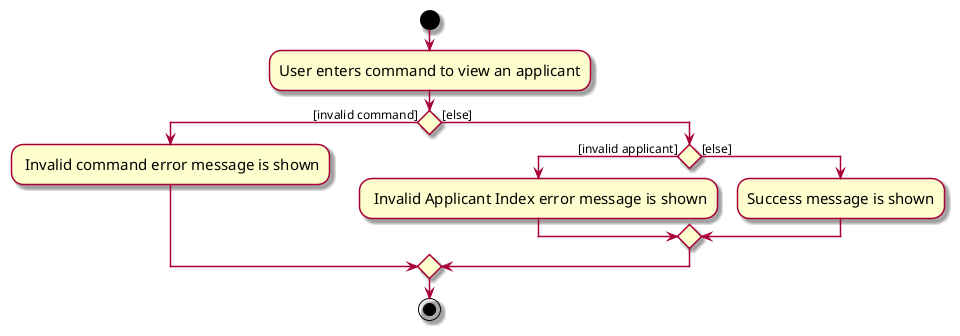 @startuml
skin rose
skinparam ActivityFontSize 15
skinparam ArrowFontSize 12
start
:User enters command to view an applicant;

if () then ([invalid command])
    : Invalid command error message is shown;
else ([else])
    if () then ([invalid applicant])
        : Invalid Applicant Index error message is shown;
    else ([else])
        :Success message is shown;
    endif
endif
stop
@enduml
